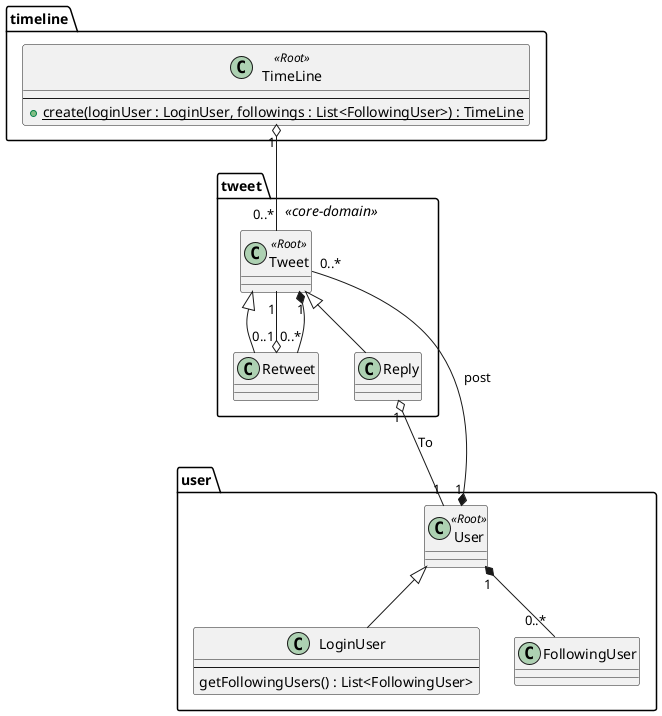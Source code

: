 @startuml

package tweet <<core-domain>> {
    class Tweet  <<Root>>
    class Retweet
    class Reply
}

Tweet <|-- Retweet
Tweet <|-- Reply
Retweet "0..1" o-- "1" Tweet
Tweet "1" *-- "0..*" Retweet

package user {
    class User <<Root>>
    class LoginUser {
        --
        getFollowingUsers() : List<FollowingUser>
    }

    User <|-- LoginUser

    class FollowingUser
    User "1" *-- "0..*" FollowingUser
}

User "1" *-- "0..*" Tweet : post
Reply "1" o-- "1" User : To

package timeline {
    class TimeLine <<Root>> {
        --
        + {static} create(loginUser : LoginUser, followings : List<FollowingUser>) : TimeLine
    }
}

TimeLine "1" o-- "0..*" Tweet



@enduml
